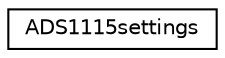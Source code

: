 digraph "Graphical Class Hierarchy"
{
 // LATEX_PDF_SIZE
  edge [fontname="Helvetica",fontsize="10",labelfontname="Helvetica",labelfontsize="10"];
  node [fontname="Helvetica",fontsize="10",shape=record];
  rankdir="LR";
  Node0 [label="ADS1115settings",height=0.2,width=0.4,color="black", fillcolor="white", style="filled",URL="$structADS1115settings.html",tooltip="ADS1115 initial settings when starting the device."];
}
